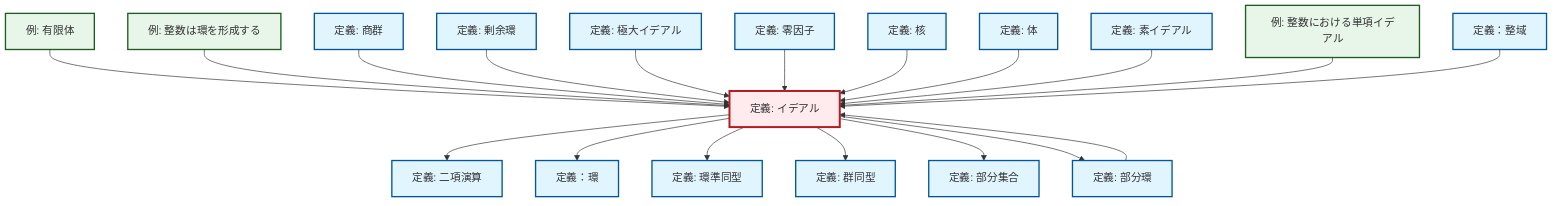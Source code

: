 graph TD
    classDef definition fill:#e1f5fe,stroke:#01579b,stroke-width:2px
    classDef theorem fill:#f3e5f5,stroke:#4a148c,stroke-width:2px
    classDef axiom fill:#fff3e0,stroke:#e65100,stroke-width:2px
    classDef example fill:#e8f5e9,stroke:#1b5e20,stroke-width:2px
    classDef current fill:#ffebee,stroke:#b71c1c,stroke-width:3px
    def-ring["定義：環"]:::definition
    def-ring-homomorphism["定義: 環準同型"]:::definition
    def-ideal["定義: イデアル"]:::definition
    def-binary-operation["定義: 二項演算"]:::definition
    def-subset["定義: 部分集合"]:::definition
    ex-integers-ring["例: 整数は環を形成する"]:::example
    def-maximal-ideal["定義: 極大イデアル"]:::definition
    ex-principal-ideal["例: 整数における単項イデアル"]:::example
    def-prime-ideal["定義: 素イデアル"]:::definition
    ex-finite-field["例: 有限体"]:::example
    def-quotient-group["定義: 商群"]:::definition
    def-subring["定義: 部分環"]:::definition
    def-quotient-ring["定義: 剰余環"]:::definition
    def-kernel["定義: 核"]:::definition
    def-integral-domain["定義：整域"]:::definition
    def-zero-divisor["定義: 零因子"]:::definition
    def-field["定義: 体"]:::definition
    def-isomorphism["定義: 群同型"]:::definition
    ex-finite-field --> def-ideal
    def-ideal --> def-binary-operation
    ex-integers-ring --> def-ideal
    def-quotient-group --> def-ideal
    def-quotient-ring --> def-ideal
    def-maximal-ideal --> def-ideal
    def-zero-divisor --> def-ideal
    def-subring --> def-ideal
    def-ideal --> def-ring
    def-kernel --> def-ideal
    def-field --> def-ideal
    def-prime-ideal --> def-ideal
    def-ideal --> def-ring-homomorphism
    def-ideal --> def-isomorphism
    ex-principal-ideal --> def-ideal
    def-integral-domain --> def-ideal
    def-ideal --> def-subset
    def-ideal --> def-subring
    class def-ideal current
